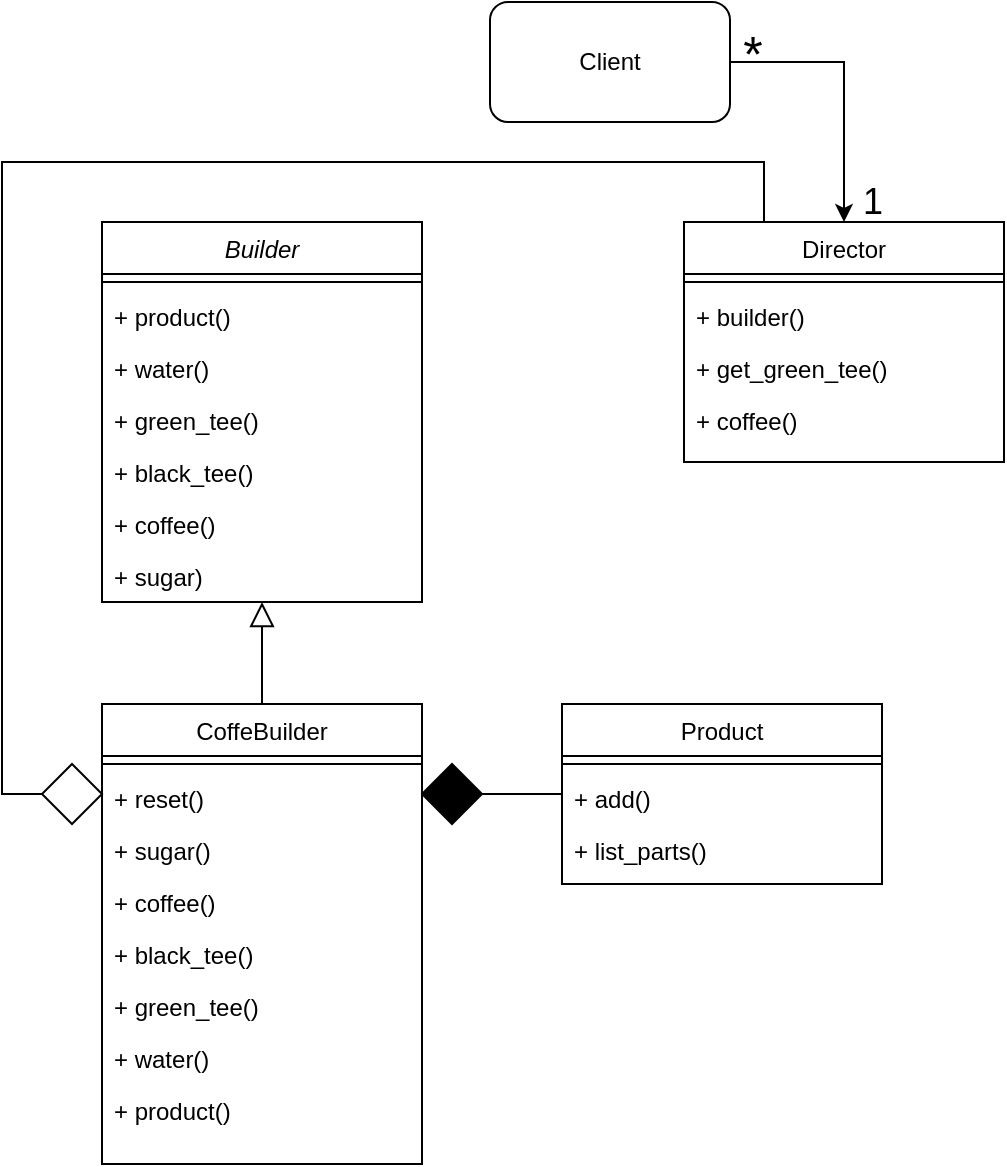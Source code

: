 <mxfile version="16.5.6" type="github"><diagram id="C5RBs43oDa-KdzZeNtuy" name="Page-1"><mxGraphModel dx="946" dy="645" grid="1" gridSize="10" guides="1" tooltips="1" connect="1" arrows="1" fold="1" page="1" pageScale="1" pageWidth="827" pageHeight="1169" math="0" shadow="0"><root><mxCell id="WIyWlLk6GJQsqaUBKTNV-0"/><mxCell id="WIyWlLk6GJQsqaUBKTNV-1" parent="WIyWlLk6GJQsqaUBKTNV-0"/><mxCell id="zkfFHV4jXpPFQw0GAbJ--0" value="Builder" style="swimlane;fontStyle=2;align=center;verticalAlign=top;childLayout=stackLayout;horizontal=1;startSize=26;horizontalStack=0;resizeParent=1;resizeLast=0;collapsible=1;marginBottom=0;rounded=0;shadow=0;strokeWidth=1;" parent="WIyWlLk6GJQsqaUBKTNV-1" vertex="1"><mxGeometry x="220" y="120" width="160" height="190" as="geometry"><mxRectangle x="230" y="140" width="160" height="26" as="alternateBounds"/></mxGeometry></mxCell><mxCell id="zkfFHV4jXpPFQw0GAbJ--4" value="" style="line;html=1;strokeWidth=1;align=left;verticalAlign=middle;spacingTop=-1;spacingLeft=3;spacingRight=3;rotatable=0;labelPosition=right;points=[];portConstraint=eastwest;" parent="zkfFHV4jXpPFQw0GAbJ--0" vertex="1"><mxGeometry y="26" width="160" height="8" as="geometry"/></mxCell><mxCell id="zkfFHV4jXpPFQw0GAbJ--5" value="+ product()" style="text;align=left;verticalAlign=top;spacingLeft=4;spacingRight=4;overflow=hidden;rotatable=0;points=[[0,0.5],[1,0.5]];portConstraint=eastwest;" parent="zkfFHV4jXpPFQw0GAbJ--0" vertex="1"><mxGeometry y="34" width="160" height="26" as="geometry"/></mxCell><mxCell id="2Lrjm8YAgdoR2Hn8kPF9-0" value="+ water()" style="text;align=left;verticalAlign=top;spacingLeft=4;spacingRight=4;overflow=hidden;rotatable=0;points=[[0,0.5],[1,0.5]];portConstraint=eastwest;" parent="zkfFHV4jXpPFQw0GAbJ--0" vertex="1"><mxGeometry y="60" width="160" height="26" as="geometry"/></mxCell><mxCell id="2Lrjm8YAgdoR2Hn8kPF9-1" value="+ green_tee()" style="text;align=left;verticalAlign=top;spacingLeft=4;spacingRight=4;overflow=hidden;rotatable=0;points=[[0,0.5],[1,0.5]];portConstraint=eastwest;" parent="zkfFHV4jXpPFQw0GAbJ--0" vertex="1"><mxGeometry y="86" width="160" height="26" as="geometry"/></mxCell><mxCell id="2Lrjm8YAgdoR2Hn8kPF9-2" value="+ black_tee()" style="text;align=left;verticalAlign=top;spacingLeft=4;spacingRight=4;overflow=hidden;rotatable=0;points=[[0,0.5],[1,0.5]];portConstraint=eastwest;" parent="zkfFHV4jXpPFQw0GAbJ--0" vertex="1"><mxGeometry y="112" width="160" height="26" as="geometry"/></mxCell><mxCell id="2Lrjm8YAgdoR2Hn8kPF9-3" value="+ coffee()" style="text;align=left;verticalAlign=top;spacingLeft=4;spacingRight=4;overflow=hidden;rotatable=0;points=[[0,0.5],[1,0.5]];portConstraint=eastwest;" parent="zkfFHV4jXpPFQw0GAbJ--0" vertex="1"><mxGeometry y="138" width="160" height="26" as="geometry"/></mxCell><mxCell id="2Lrjm8YAgdoR2Hn8kPF9-4" value="+ sugar)" style="text;align=left;verticalAlign=top;spacingLeft=4;spacingRight=4;overflow=hidden;rotatable=0;points=[[0,0.5],[1,0.5]];portConstraint=eastwest;" parent="zkfFHV4jXpPFQw0GAbJ--0" vertex="1"><mxGeometry y="164" width="160" height="26" as="geometry"/></mxCell><mxCell id="zkfFHV4jXpPFQw0GAbJ--12" value="" style="endArrow=block;endSize=10;endFill=0;shadow=0;strokeWidth=1;rounded=0;edgeStyle=elbowEdgeStyle;elbow=vertical;exitX=0.5;exitY=0;exitDx=0;exitDy=0;" parent="WIyWlLk6GJQsqaUBKTNV-1" source="2Lrjm8YAgdoR2Hn8kPF9-24" target="zkfFHV4jXpPFQw0GAbJ--0" edge="1"><mxGeometry width="160" relative="1" as="geometry"><mxPoint x="200" y="403.0" as="sourcePoint"/><mxPoint x="200" y="203" as="targetPoint"/></mxGeometry></mxCell><mxCell id="2Lrjm8YAgdoR2Hn8kPF9-24" value="CoffeBuilder" style="swimlane;fontStyle=0;align=center;verticalAlign=top;childLayout=stackLayout;horizontal=1;startSize=26;horizontalStack=0;resizeParent=1;resizeLast=0;collapsible=1;marginBottom=0;rounded=0;shadow=0;strokeWidth=1;" parent="WIyWlLk6GJQsqaUBKTNV-1" vertex="1"><mxGeometry x="220" y="361" width="160" height="230" as="geometry"><mxRectangle x="230" y="140" width="160" height="26" as="alternateBounds"/></mxGeometry></mxCell><mxCell id="2Lrjm8YAgdoR2Hn8kPF9-25" value="" style="line;html=1;strokeWidth=1;align=left;verticalAlign=middle;spacingTop=-1;spacingLeft=3;spacingRight=3;rotatable=0;labelPosition=right;points=[];portConstraint=eastwest;" parent="2Lrjm8YAgdoR2Hn8kPF9-24" vertex="1"><mxGeometry y="26" width="160" height="8" as="geometry"/></mxCell><mxCell id="2Lrjm8YAgdoR2Hn8kPF9-33" value="+ reset()" style="text;align=left;verticalAlign=top;spacingLeft=4;spacingRight=4;overflow=hidden;rotatable=0;points=[[0,0.5],[1,0.5]];portConstraint=eastwest;" parent="2Lrjm8YAgdoR2Hn8kPF9-24" vertex="1"><mxGeometry y="34" width="160" height="26" as="geometry"/></mxCell><mxCell id="2Lrjm8YAgdoR2Hn8kPF9-31" value="+ sugar()" style="text;align=left;verticalAlign=top;spacingLeft=4;spacingRight=4;overflow=hidden;rotatable=0;points=[[0,0.5],[1,0.5]];portConstraint=eastwest;" parent="2Lrjm8YAgdoR2Hn8kPF9-24" vertex="1"><mxGeometry y="60" width="160" height="26" as="geometry"/></mxCell><mxCell id="2Lrjm8YAgdoR2Hn8kPF9-30" value="+ coffee()" style="text;align=left;verticalAlign=top;spacingLeft=4;spacingRight=4;overflow=hidden;rotatable=0;points=[[0,0.5],[1,0.5]];portConstraint=eastwest;" parent="2Lrjm8YAgdoR2Hn8kPF9-24" vertex="1"><mxGeometry y="86" width="160" height="26" as="geometry"/></mxCell><mxCell id="2Lrjm8YAgdoR2Hn8kPF9-29" value="+ black_tee()" style="text;align=left;verticalAlign=top;spacingLeft=4;spacingRight=4;overflow=hidden;rotatable=0;points=[[0,0.5],[1,0.5]];portConstraint=eastwest;" parent="2Lrjm8YAgdoR2Hn8kPF9-24" vertex="1"><mxGeometry y="112" width="160" height="26" as="geometry"/></mxCell><mxCell id="2Lrjm8YAgdoR2Hn8kPF9-28" value="+ green_tee()" style="text;align=left;verticalAlign=top;spacingLeft=4;spacingRight=4;overflow=hidden;rotatable=0;points=[[0,0.5],[1,0.5]];portConstraint=eastwest;" parent="2Lrjm8YAgdoR2Hn8kPF9-24" vertex="1"><mxGeometry y="138" width="160" height="26" as="geometry"/></mxCell><mxCell id="2Lrjm8YAgdoR2Hn8kPF9-27" value="+ water()" style="text;align=left;verticalAlign=top;spacingLeft=4;spacingRight=4;overflow=hidden;rotatable=0;points=[[0,0.5],[1,0.5]];portConstraint=eastwest;" parent="2Lrjm8YAgdoR2Hn8kPF9-24" vertex="1"><mxGeometry y="164" width="160" height="26" as="geometry"/></mxCell><mxCell id="2Lrjm8YAgdoR2Hn8kPF9-26" value="+ product()" style="text;align=left;verticalAlign=top;spacingLeft=4;spacingRight=4;overflow=hidden;rotatable=0;points=[[0,0.5],[1,0.5]];portConstraint=eastwest;" parent="2Lrjm8YAgdoR2Hn8kPF9-24" vertex="1"><mxGeometry y="190" width="160" height="26" as="geometry"/></mxCell><mxCell id="2Lrjm8YAgdoR2Hn8kPF9-34" value="Product" style="swimlane;fontStyle=0;align=center;verticalAlign=top;childLayout=stackLayout;horizontal=1;startSize=26;horizontalStack=0;resizeParent=1;resizeLast=0;collapsible=1;marginBottom=0;rounded=0;shadow=0;strokeWidth=1;" parent="WIyWlLk6GJQsqaUBKTNV-1" vertex="1"><mxGeometry x="450" y="361" width="160" height="90" as="geometry"><mxRectangle x="230" y="140" width="160" height="26" as="alternateBounds"/></mxGeometry></mxCell><mxCell id="2Lrjm8YAgdoR2Hn8kPF9-35" value="" style="line;html=1;strokeWidth=1;align=left;verticalAlign=middle;spacingTop=-1;spacingLeft=3;spacingRight=3;rotatable=0;labelPosition=right;points=[];portConstraint=eastwest;" parent="2Lrjm8YAgdoR2Hn8kPF9-34" vertex="1"><mxGeometry y="26" width="160" height="8" as="geometry"/></mxCell><mxCell id="2Lrjm8YAgdoR2Hn8kPF9-36" value="+ add()" style="text;align=left;verticalAlign=top;spacingLeft=4;spacingRight=4;overflow=hidden;rotatable=0;points=[[0,0.5],[1,0.5]];portConstraint=eastwest;" parent="2Lrjm8YAgdoR2Hn8kPF9-34" vertex="1"><mxGeometry y="34" width="160" height="26" as="geometry"/></mxCell><mxCell id="2Lrjm8YAgdoR2Hn8kPF9-37" value="+ list_parts()" style="text;align=left;verticalAlign=top;spacingLeft=4;spacingRight=4;overflow=hidden;rotatable=0;points=[[0,0.5],[1,0.5]];portConstraint=eastwest;" parent="2Lrjm8YAgdoR2Hn8kPF9-34" vertex="1"><mxGeometry y="60" width="160" height="26" as="geometry"/></mxCell><mxCell id="2Lrjm8YAgdoR2Hn8kPF9-47" value="Director" style="swimlane;fontStyle=0;align=center;verticalAlign=top;childLayout=stackLayout;horizontal=1;startSize=26;horizontalStack=0;resizeParent=1;resizeLast=0;collapsible=1;marginBottom=0;rounded=0;shadow=0;strokeWidth=1;" parent="WIyWlLk6GJQsqaUBKTNV-1" vertex="1"><mxGeometry x="511" y="120" width="160" height="120" as="geometry"><mxRectangle x="230" y="140" width="160" height="26" as="alternateBounds"/></mxGeometry></mxCell><mxCell id="2Lrjm8YAgdoR2Hn8kPF9-48" value="" style="line;html=1;strokeWidth=1;align=left;verticalAlign=middle;spacingTop=-1;spacingLeft=3;spacingRight=3;rotatable=0;labelPosition=right;points=[];portConstraint=eastwest;" parent="2Lrjm8YAgdoR2Hn8kPF9-47" vertex="1"><mxGeometry y="26" width="160" height="8" as="geometry"/></mxCell><mxCell id="2Lrjm8YAgdoR2Hn8kPF9-49" value="+ builder()" style="text;align=left;verticalAlign=top;spacingLeft=4;spacingRight=4;overflow=hidden;rotatable=0;points=[[0,0.5],[1,0.5]];portConstraint=eastwest;" parent="2Lrjm8YAgdoR2Hn8kPF9-47" vertex="1"><mxGeometry y="34" width="160" height="26" as="geometry"/></mxCell><mxCell id="2Lrjm8YAgdoR2Hn8kPF9-50" value="+ get_green_tee()" style="text;align=left;verticalAlign=top;spacingLeft=4;spacingRight=4;overflow=hidden;rotatable=0;points=[[0,0.5],[1,0.5]];portConstraint=eastwest;" parent="2Lrjm8YAgdoR2Hn8kPF9-47" vertex="1"><mxGeometry y="60" width="160" height="26" as="geometry"/></mxCell><mxCell id="2Lrjm8YAgdoR2Hn8kPF9-51" value="+ coffee()" style="text;align=left;verticalAlign=top;spacingLeft=4;spacingRight=4;overflow=hidden;rotatable=0;points=[[0,0.5],[1,0.5]];portConstraint=eastwest;" parent="2Lrjm8YAgdoR2Hn8kPF9-47" vertex="1"><mxGeometry y="86" width="160" height="26" as="geometry"/></mxCell><mxCell id="2Lrjm8YAgdoR2Hn8kPF9-52" value="Client" style="rounded=1;whiteSpace=wrap;html=1;" parent="WIyWlLk6GJQsqaUBKTNV-1" vertex="1"><mxGeometry x="414" y="10" width="120" height="60" as="geometry"/></mxCell><mxCell id="2Lrjm8YAgdoR2Hn8kPF9-53" value="" style="endArrow=classic;html=1;rounded=0;exitX=1;exitY=0.5;exitDx=0;exitDy=0;entryX=0.5;entryY=0;entryDx=0;entryDy=0;" parent="WIyWlLk6GJQsqaUBKTNV-1" source="2Lrjm8YAgdoR2Hn8kPF9-52" target="2Lrjm8YAgdoR2Hn8kPF9-47" edge="1"><mxGeometry width="50" height="50" relative="1" as="geometry"><mxPoint x="580" y="90" as="sourcePoint"/><mxPoint x="650" y="90" as="targetPoint"/><Array as="points"><mxPoint x="580" y="40"/><mxPoint x="591" y="40"/></Array></mxGeometry></mxCell><mxCell id="2Lrjm8YAgdoR2Hn8kPF9-54" value="&lt;font style=&quot;font-size: 25px&quot;&gt;*&lt;/font&gt;" style="text;html=1;align=center;verticalAlign=middle;resizable=0;points=[];autosize=1;strokeColor=none;fillColor=none;" parent="WIyWlLk6GJQsqaUBKTNV-1" vertex="1"><mxGeometry x="530" y="25" width="30" height="20" as="geometry"/></mxCell><mxCell id="2Lrjm8YAgdoR2Hn8kPF9-55" value="&lt;font style=&quot;font-size: 18px&quot;&gt;1&lt;/font&gt;" style="text;html=1;align=center;verticalAlign=middle;resizable=0;points=[];autosize=1;strokeColor=none;fillColor=none;" parent="WIyWlLk6GJQsqaUBKTNV-1" vertex="1"><mxGeometry x="590" y="100" width="30" height="20" as="geometry"/></mxCell><mxCell id="2Lrjm8YAgdoR2Hn8kPF9-56" value="" style="rhombus;whiteSpace=wrap;html=1;fontSize=18;fillColor=#000000;" parent="WIyWlLk6GJQsqaUBKTNV-1" vertex="1"><mxGeometry x="380" y="391" width="30" height="30" as="geometry"/></mxCell><mxCell id="2Lrjm8YAgdoR2Hn8kPF9-57" value="" style="endArrow=none;html=1;rounded=0;fontSize=18;exitX=1;exitY=0.5;exitDx=0;exitDy=0;" parent="WIyWlLk6GJQsqaUBKTNV-1" source="2Lrjm8YAgdoR2Hn8kPF9-56" edge="1"><mxGeometry width="50" height="50" relative="1" as="geometry"><mxPoint x="410" y="291" as="sourcePoint"/><mxPoint x="450" y="406" as="targetPoint"/></mxGeometry></mxCell><mxCell id="2Lrjm8YAgdoR2Hn8kPF9-58" value="" style="rhombus;whiteSpace=wrap;html=1;fontSize=18;fillColor=#FFFFFF;strokeColor=#000000;" parent="WIyWlLk6GJQsqaUBKTNV-1" vertex="1"><mxGeometry x="190" y="391" width="30" height="30" as="geometry"/></mxCell><mxCell id="2Lrjm8YAgdoR2Hn8kPF9-59" value="" style="endArrow=none;html=1;rounded=0;fontSize=18;exitX=0;exitY=0.5;exitDx=0;exitDy=0;entryX=0.25;entryY=0;entryDx=0;entryDy=0;" parent="WIyWlLk6GJQsqaUBKTNV-1" source="2Lrjm8YAgdoR2Hn8kPF9-58" target="2Lrjm8YAgdoR2Hn8kPF9-47" edge="1"><mxGeometry width="50" height="50" relative="1" as="geometry"><mxPoint x="120" y="391" as="sourcePoint"/><mxPoint x="540" y="90" as="targetPoint"/><Array as="points"><mxPoint x="170" y="406"/><mxPoint x="170" y="90"/><mxPoint x="551" y="90"/></Array></mxGeometry></mxCell></root></mxGraphModel></diagram></mxfile>